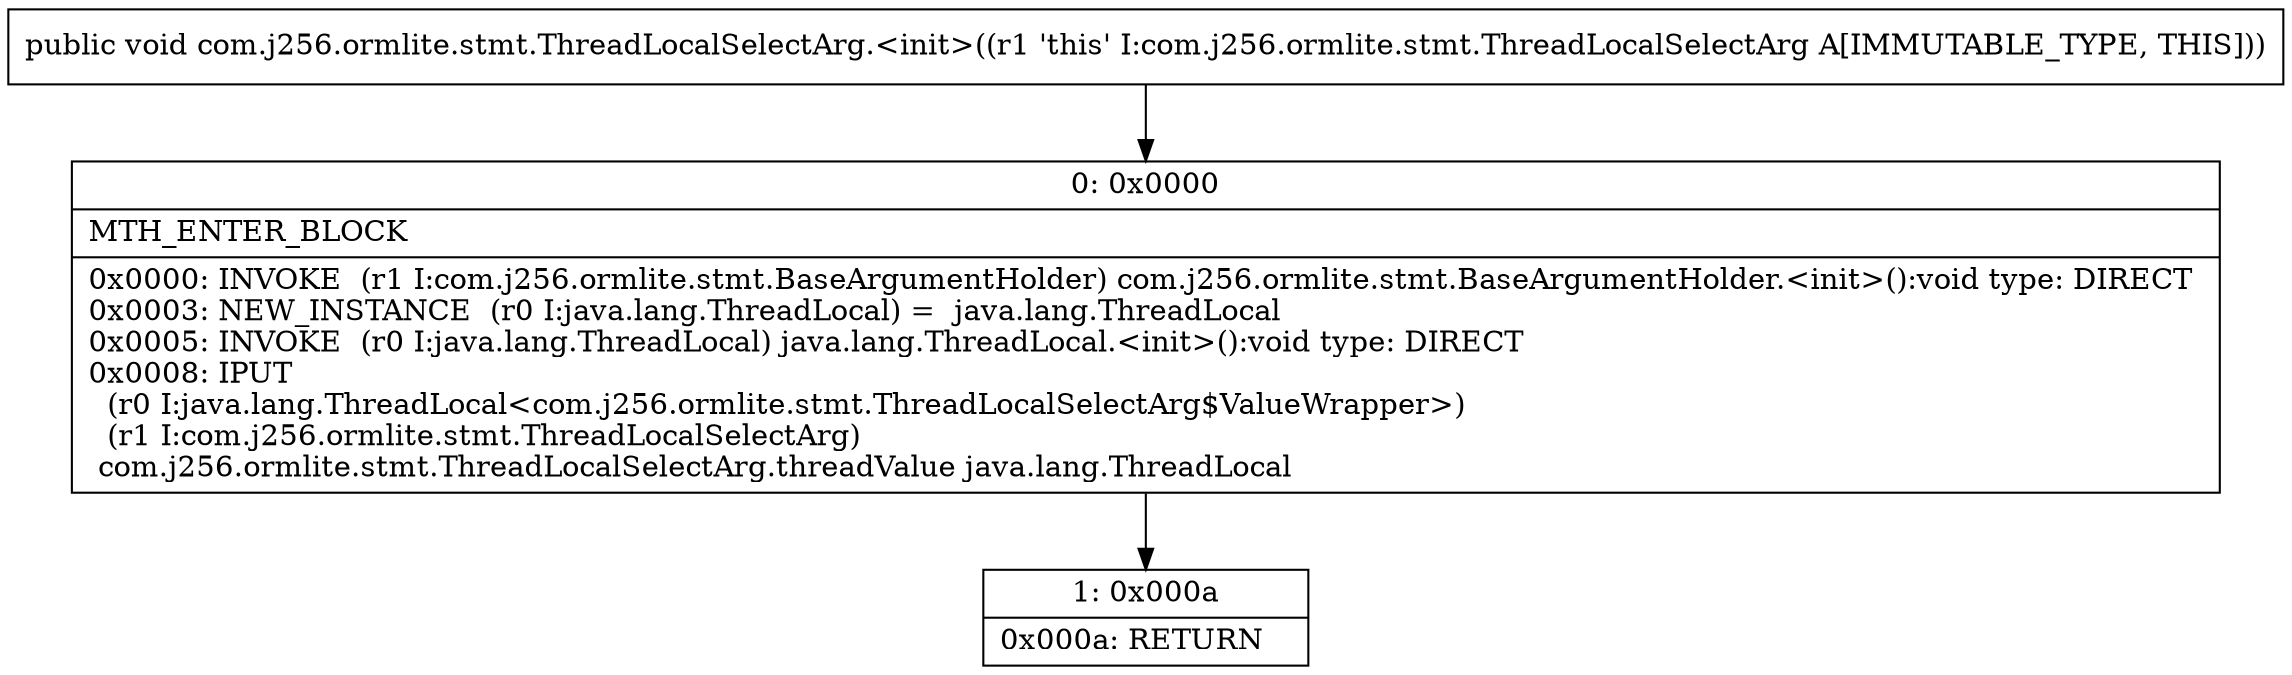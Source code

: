 digraph "CFG forcom.j256.ormlite.stmt.ThreadLocalSelectArg.\<init\>()V" {
Node_0 [shape=record,label="{0\:\ 0x0000|MTH_ENTER_BLOCK\l|0x0000: INVOKE  (r1 I:com.j256.ormlite.stmt.BaseArgumentHolder) com.j256.ormlite.stmt.BaseArgumentHolder.\<init\>():void type: DIRECT \l0x0003: NEW_INSTANCE  (r0 I:java.lang.ThreadLocal) =  java.lang.ThreadLocal \l0x0005: INVOKE  (r0 I:java.lang.ThreadLocal) java.lang.ThreadLocal.\<init\>():void type: DIRECT \l0x0008: IPUT  \l  (r0 I:java.lang.ThreadLocal\<com.j256.ormlite.stmt.ThreadLocalSelectArg$ValueWrapper\>)\l  (r1 I:com.j256.ormlite.stmt.ThreadLocalSelectArg)\l com.j256.ormlite.stmt.ThreadLocalSelectArg.threadValue java.lang.ThreadLocal \l}"];
Node_1 [shape=record,label="{1\:\ 0x000a|0x000a: RETURN   \l}"];
MethodNode[shape=record,label="{public void com.j256.ormlite.stmt.ThreadLocalSelectArg.\<init\>((r1 'this' I:com.j256.ormlite.stmt.ThreadLocalSelectArg A[IMMUTABLE_TYPE, THIS])) }"];
MethodNode -> Node_0;
Node_0 -> Node_1;
}

